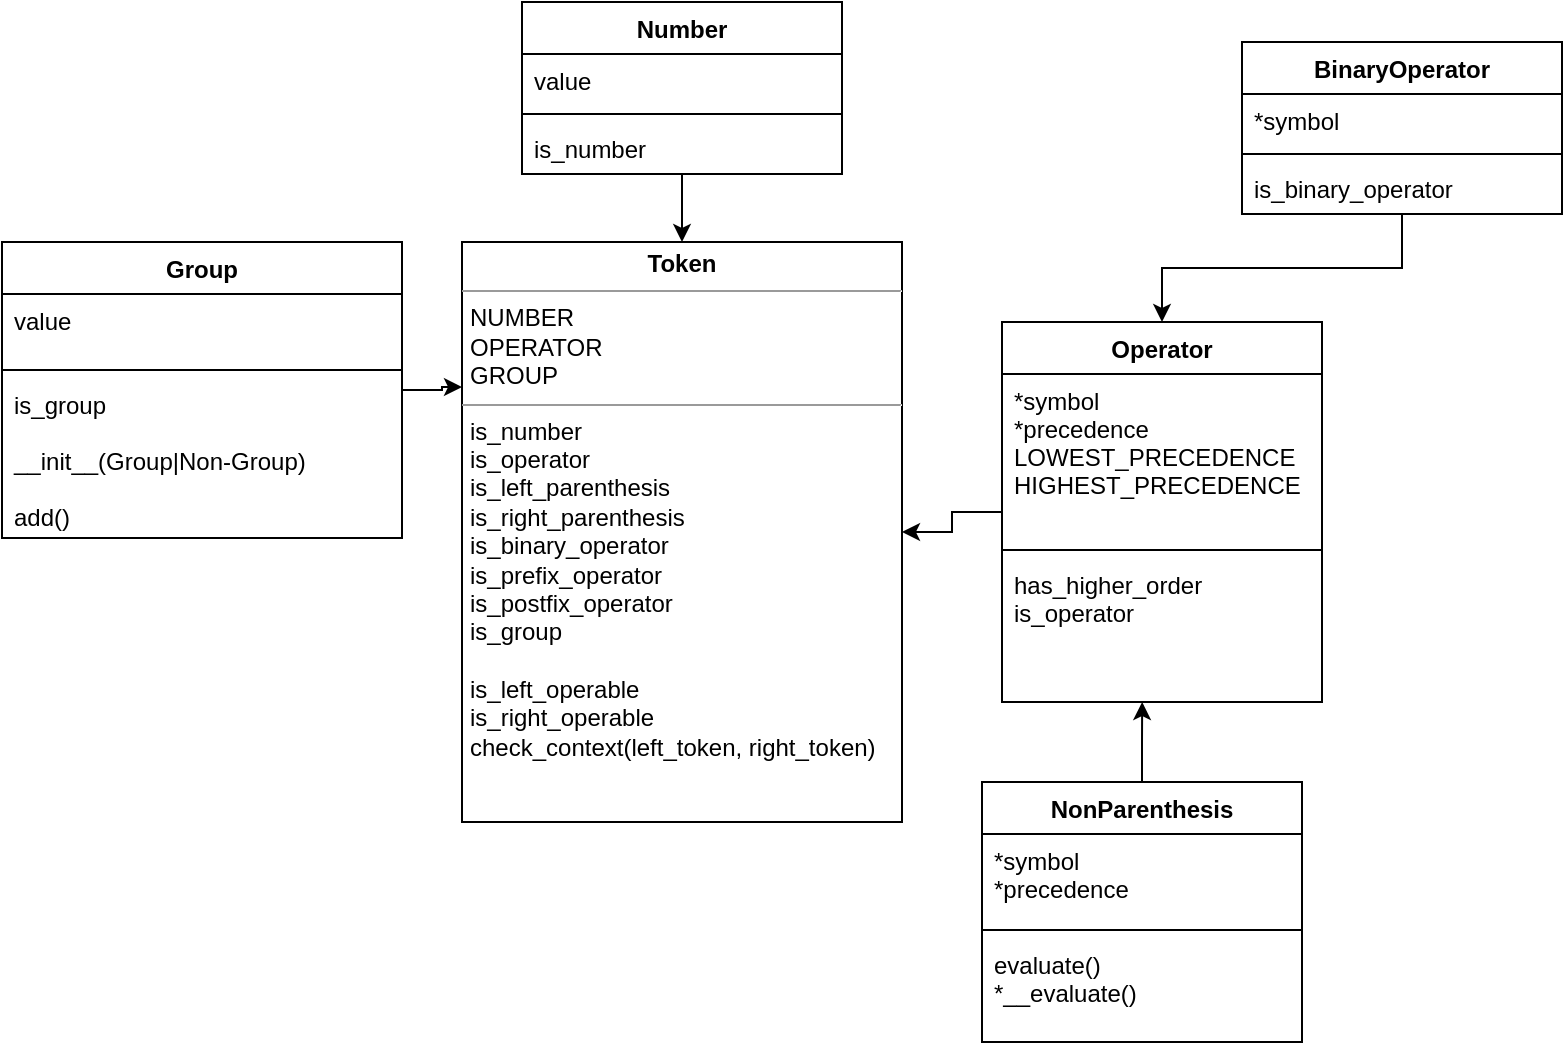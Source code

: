 <mxfile version="15.5.6" type="github"><diagram id="C5RBs43oDa-KdzZeNtuy" name="Page-1"><mxGraphModel dx="2009" dy="725" grid="1" gridSize="10" guides="1" tooltips="1" connect="1" arrows="1" fold="1" page="1" pageScale="1" pageWidth="827" pageHeight="1169" math="0" shadow="0"><root><mxCell id="WIyWlLk6GJQsqaUBKTNV-0"/><mxCell id="WIyWlLk6GJQsqaUBKTNV-1" parent="WIyWlLk6GJQsqaUBKTNV-0"/><mxCell id="oKlfmyeM1JDz_3n8FkAE-4" value="&lt;p style=&quot;margin: 0px ; margin-top: 4px ; text-align: center&quot;&gt;&lt;b&gt;Token&lt;/b&gt;&lt;br&gt;&lt;/p&gt;&lt;hr size=&quot;1&quot;&gt;&lt;p style=&quot;margin: 0px ; margin-left: 4px&quot;&gt;NUMBER&lt;br&gt;OPERATOR&lt;br&gt;GROUP&lt;br&gt;&lt;/p&gt;&lt;hr size=&quot;1&quot;&gt;&lt;p style=&quot;margin: 0px ; margin-left: 4px&quot;&gt;is_number&lt;/p&gt;&lt;p style=&quot;margin: 0px ; margin-left: 4px&quot;&gt;is_operator&lt;/p&gt;&lt;p style=&quot;margin: 0px ; margin-left: 4px&quot;&gt;is_left_parenthesis&lt;/p&gt;&lt;p style=&quot;margin: 0px ; margin-left: 4px&quot;&gt;is_right_parenthesis&lt;/p&gt;&lt;p style=&quot;margin: 0px ; margin-left: 4px&quot;&gt;is_binary_operator&lt;/p&gt;&lt;p style=&quot;margin: 0px ; margin-left: 4px&quot;&gt;is_prefix_operator&lt;/p&gt;&lt;p style=&quot;margin: 0px ; margin-left: 4px&quot;&gt;is_postfix_operator&lt;/p&gt;&lt;p style=&quot;margin: 0px ; margin-left: 4px&quot;&gt;is_group&lt;/p&gt;&lt;p style=&quot;margin: 0px ; margin-left: 4px&quot;&gt;&lt;br&gt;&lt;/p&gt;&lt;p style=&quot;margin: 0px ; margin-left: 4px&quot;&gt;is_left_operable&lt;/p&gt;&lt;p style=&quot;margin: 0px ; margin-left: 4px&quot;&gt;is_right_operable&lt;/p&gt;&lt;p style=&quot;margin: 0px ; margin-left: 4px&quot;&gt;check_context(left_token, right_token)&lt;/p&gt;&lt;p style=&quot;margin: 0px ; margin-left: 4px&quot;&gt;&lt;br&gt;&lt;/p&gt;" style="verticalAlign=top;align=left;overflow=fill;fontSize=12;fontFamily=Helvetica;html=1;" parent="WIyWlLk6GJQsqaUBKTNV-1" vertex="1"><mxGeometry x="210" y="130" width="220" height="290" as="geometry"/></mxCell><mxCell id="oKlfmyeM1JDz_3n8FkAE-35" style="edgeStyle=orthogonalEdgeStyle;rounded=0;orthogonalLoop=1;jettySize=auto;html=1;" parent="WIyWlLk6GJQsqaUBKTNV-1" source="oKlfmyeM1JDz_3n8FkAE-5" target="oKlfmyeM1JDz_3n8FkAE-4" edge="1"><mxGeometry relative="1" as="geometry"/></mxCell><mxCell id="oKlfmyeM1JDz_3n8FkAE-5" value="Operator" style="swimlane;fontStyle=1;align=center;verticalAlign=top;childLayout=stackLayout;horizontal=1;startSize=26;horizontalStack=0;resizeParent=1;resizeParentMax=0;resizeLast=0;collapsible=1;marginBottom=0;" parent="WIyWlLk6GJQsqaUBKTNV-1" vertex="1"><mxGeometry x="480" y="170" width="160" height="190" as="geometry"/></mxCell><mxCell id="oKlfmyeM1JDz_3n8FkAE-6" value="*symbol&#xA;*precedence&#xA;LOWEST_PRECEDENCE&#xA;HIGHEST_PRECEDENCE&#xA;" style="text;strokeColor=none;fillColor=none;align=left;verticalAlign=top;spacingLeft=4;spacingRight=4;overflow=hidden;rotatable=0;points=[[0,0.5],[1,0.5]];portConstraint=eastwest;" parent="oKlfmyeM1JDz_3n8FkAE-5" vertex="1"><mxGeometry y="26" width="160" height="84" as="geometry"/></mxCell><mxCell id="oKlfmyeM1JDz_3n8FkAE-7" value="" style="line;strokeWidth=1;fillColor=none;align=left;verticalAlign=middle;spacingTop=-1;spacingLeft=3;spacingRight=3;rotatable=0;labelPosition=right;points=[];portConstraint=eastwest;" parent="oKlfmyeM1JDz_3n8FkAE-5" vertex="1"><mxGeometry y="110" width="160" height="8" as="geometry"/></mxCell><mxCell id="oKlfmyeM1JDz_3n8FkAE-8" value="has_higher_order&#xA;is_operator&#xA;&#xA;" style="text;strokeColor=none;fillColor=none;align=left;verticalAlign=top;spacingLeft=4;spacingRight=4;overflow=hidden;rotatable=0;points=[[0,0.5],[1,0.5]];portConstraint=eastwest;" parent="oKlfmyeM1JDz_3n8FkAE-5" vertex="1"><mxGeometry y="118" width="160" height="72" as="geometry"/></mxCell><mxCell id="oKlfmyeM1JDz_3n8FkAE-36" style="edgeStyle=orthogonalEdgeStyle;rounded=0;orthogonalLoop=1;jettySize=auto;html=1;entryX=0.438;entryY=1;entryDx=0;entryDy=0;entryPerimeter=0;" parent="WIyWlLk6GJQsqaUBKTNV-1" source="oKlfmyeM1JDz_3n8FkAE-10" target="oKlfmyeM1JDz_3n8FkAE-8" edge="1"><mxGeometry relative="1" as="geometry"/></mxCell><mxCell id="oKlfmyeM1JDz_3n8FkAE-10" value="NonParenthesis" style="swimlane;fontStyle=1;align=center;verticalAlign=top;childLayout=stackLayout;horizontal=1;startSize=26;horizontalStack=0;resizeParent=1;resizeParentMax=0;resizeLast=0;collapsible=1;marginBottom=0;" parent="WIyWlLk6GJQsqaUBKTNV-1" vertex="1"><mxGeometry x="470" y="400" width="160" height="130" as="geometry"/></mxCell><mxCell id="oKlfmyeM1JDz_3n8FkAE-11" value="*symbol&#xA;*precedence&#xA;" style="text;strokeColor=none;fillColor=none;align=left;verticalAlign=top;spacingLeft=4;spacingRight=4;overflow=hidden;rotatable=0;points=[[0,0.5],[1,0.5]];portConstraint=eastwest;" parent="oKlfmyeM1JDz_3n8FkAE-10" vertex="1"><mxGeometry y="26" width="160" height="44" as="geometry"/></mxCell><mxCell id="oKlfmyeM1JDz_3n8FkAE-12" value="" style="line;strokeWidth=1;fillColor=none;align=left;verticalAlign=middle;spacingTop=-1;spacingLeft=3;spacingRight=3;rotatable=0;labelPosition=right;points=[];portConstraint=eastwest;" parent="oKlfmyeM1JDz_3n8FkAE-10" vertex="1"><mxGeometry y="70" width="160" height="8" as="geometry"/></mxCell><mxCell id="oKlfmyeM1JDz_3n8FkAE-13" value="evaluate()&#xA;*__evaluate()&#xA;" style="text;strokeColor=none;fillColor=none;align=left;verticalAlign=top;spacingLeft=4;spacingRight=4;overflow=hidden;rotatable=0;points=[[0,0.5],[1,0.5]];portConstraint=eastwest;" parent="oKlfmyeM1JDz_3n8FkAE-10" vertex="1"><mxGeometry y="78" width="160" height="52" as="geometry"/></mxCell><mxCell id="oKlfmyeM1JDz_3n8FkAE-37" style="edgeStyle=orthogonalEdgeStyle;rounded=0;orthogonalLoop=1;jettySize=auto;html=1;entryX=0.5;entryY=0;entryDx=0;entryDy=0;" parent="WIyWlLk6GJQsqaUBKTNV-1" source="oKlfmyeM1JDz_3n8FkAE-15" target="oKlfmyeM1JDz_3n8FkAE-4" edge="1"><mxGeometry relative="1" as="geometry"/></mxCell><mxCell id="oKlfmyeM1JDz_3n8FkAE-15" value="Number" style="swimlane;fontStyle=1;align=center;verticalAlign=top;childLayout=stackLayout;horizontal=1;startSize=26;horizontalStack=0;resizeParent=1;resizeParentMax=0;resizeLast=0;collapsible=1;marginBottom=0;" parent="WIyWlLk6GJQsqaUBKTNV-1" vertex="1"><mxGeometry x="240" y="10" width="160" height="86" as="geometry"/></mxCell><mxCell id="oKlfmyeM1JDz_3n8FkAE-16" value="value" style="text;strokeColor=none;fillColor=none;align=left;verticalAlign=top;spacingLeft=4;spacingRight=4;overflow=hidden;rotatable=0;points=[[0,0.5],[1,0.5]];portConstraint=eastwest;" parent="oKlfmyeM1JDz_3n8FkAE-15" vertex="1"><mxGeometry y="26" width="160" height="26" as="geometry"/></mxCell><mxCell id="oKlfmyeM1JDz_3n8FkAE-17" value="" style="line;strokeWidth=1;fillColor=none;align=left;verticalAlign=middle;spacingTop=-1;spacingLeft=3;spacingRight=3;rotatable=0;labelPosition=right;points=[];portConstraint=eastwest;" parent="oKlfmyeM1JDz_3n8FkAE-15" vertex="1"><mxGeometry y="52" width="160" height="8" as="geometry"/></mxCell><mxCell id="oKlfmyeM1JDz_3n8FkAE-18" value="is_number" style="text;strokeColor=none;fillColor=none;align=left;verticalAlign=top;spacingLeft=4;spacingRight=4;overflow=hidden;rotatable=0;points=[[0,0.5],[1,0.5]];portConstraint=eastwest;" parent="oKlfmyeM1JDz_3n8FkAE-15" vertex="1"><mxGeometry y="60" width="160" height="26" as="geometry"/></mxCell><mxCell id="oKlfmyeM1JDz_3n8FkAE-39" style="edgeStyle=orthogonalEdgeStyle;rounded=0;orthogonalLoop=1;jettySize=auto;html=1;entryX=0.5;entryY=0;entryDx=0;entryDy=0;" parent="WIyWlLk6GJQsqaUBKTNV-1" source="oKlfmyeM1JDz_3n8FkAE-27" target="oKlfmyeM1JDz_3n8FkAE-5" edge="1"><mxGeometry relative="1" as="geometry"/></mxCell><mxCell id="oKlfmyeM1JDz_3n8FkAE-27" value="BinaryOperator" style="swimlane;fontStyle=1;align=center;verticalAlign=top;childLayout=stackLayout;horizontal=1;startSize=26;horizontalStack=0;resizeParent=1;resizeParentMax=0;resizeLast=0;collapsible=1;marginBottom=0;" parent="WIyWlLk6GJQsqaUBKTNV-1" vertex="1"><mxGeometry x="600" y="30" width="160" height="86" as="geometry"/></mxCell><mxCell id="oKlfmyeM1JDz_3n8FkAE-28" value="*symbol" style="text;strokeColor=none;fillColor=none;align=left;verticalAlign=top;spacingLeft=4;spacingRight=4;overflow=hidden;rotatable=0;points=[[0,0.5],[1,0.5]];portConstraint=eastwest;" parent="oKlfmyeM1JDz_3n8FkAE-27" vertex="1"><mxGeometry y="26" width="160" height="26" as="geometry"/></mxCell><mxCell id="oKlfmyeM1JDz_3n8FkAE-29" value="" style="line;strokeWidth=1;fillColor=none;align=left;verticalAlign=middle;spacingTop=-1;spacingLeft=3;spacingRight=3;rotatable=0;labelPosition=right;points=[];portConstraint=eastwest;" parent="oKlfmyeM1JDz_3n8FkAE-27" vertex="1"><mxGeometry y="52" width="160" height="8" as="geometry"/></mxCell><mxCell id="oKlfmyeM1JDz_3n8FkAE-30" value="is_binary_operator" style="text;strokeColor=none;fillColor=none;align=left;verticalAlign=top;spacingLeft=4;spacingRight=4;overflow=hidden;rotatable=0;points=[[0,0.5],[1,0.5]];portConstraint=eastwest;" parent="oKlfmyeM1JDz_3n8FkAE-27" vertex="1"><mxGeometry y="60" width="160" height="26" as="geometry"/></mxCell><mxCell id="oKlfmyeM1JDz_3n8FkAE-38" style="edgeStyle=orthogonalEdgeStyle;rounded=0;orthogonalLoop=1;jettySize=auto;html=1;entryX=0;entryY=0.25;entryDx=0;entryDy=0;" parent="WIyWlLk6GJQsqaUBKTNV-1" source="oKlfmyeM1JDz_3n8FkAE-31" target="oKlfmyeM1JDz_3n8FkAE-4" edge="1"><mxGeometry relative="1" as="geometry"/></mxCell><mxCell id="oKlfmyeM1JDz_3n8FkAE-31" value="Group" style="swimlane;fontStyle=1;align=center;verticalAlign=top;childLayout=stackLayout;horizontal=1;startSize=26;horizontalStack=0;resizeParent=1;resizeParentMax=0;resizeLast=0;collapsible=1;marginBottom=0;" parent="WIyWlLk6GJQsqaUBKTNV-1" vertex="1"><mxGeometry x="-20" y="130" width="200" height="148" as="geometry"/></mxCell><mxCell id="oKlfmyeM1JDz_3n8FkAE-32" value="value&#xA;&#xA;" style="text;strokeColor=none;fillColor=none;align=left;verticalAlign=top;spacingLeft=4;spacingRight=4;overflow=hidden;rotatable=0;points=[[0,0.5],[1,0.5]];portConstraint=eastwest;" parent="oKlfmyeM1JDz_3n8FkAE-31" vertex="1"><mxGeometry y="26" width="200" height="34" as="geometry"/></mxCell><mxCell id="oKlfmyeM1JDz_3n8FkAE-33" value="" style="line;strokeWidth=1;fillColor=none;align=left;verticalAlign=middle;spacingTop=-1;spacingLeft=3;spacingRight=3;rotatable=0;labelPosition=right;points=[];portConstraint=eastwest;" parent="oKlfmyeM1JDz_3n8FkAE-31" vertex="1"><mxGeometry y="60" width="200" height="8" as="geometry"/></mxCell><mxCell id="oKlfmyeM1JDz_3n8FkAE-34" value="is_group&#xA;&#xA;__init__(Group|Non-Group)&#xA;&#xA;add()&#xA;" style="text;strokeColor=none;fillColor=none;align=left;verticalAlign=top;spacingLeft=4;spacingRight=4;overflow=hidden;rotatable=0;points=[[0,0.5],[1,0.5]];portConstraint=eastwest;" parent="oKlfmyeM1JDz_3n8FkAE-31" vertex="1"><mxGeometry y="68" width="200" height="80" as="geometry"/></mxCell></root></mxGraphModel></diagram></mxfile>
